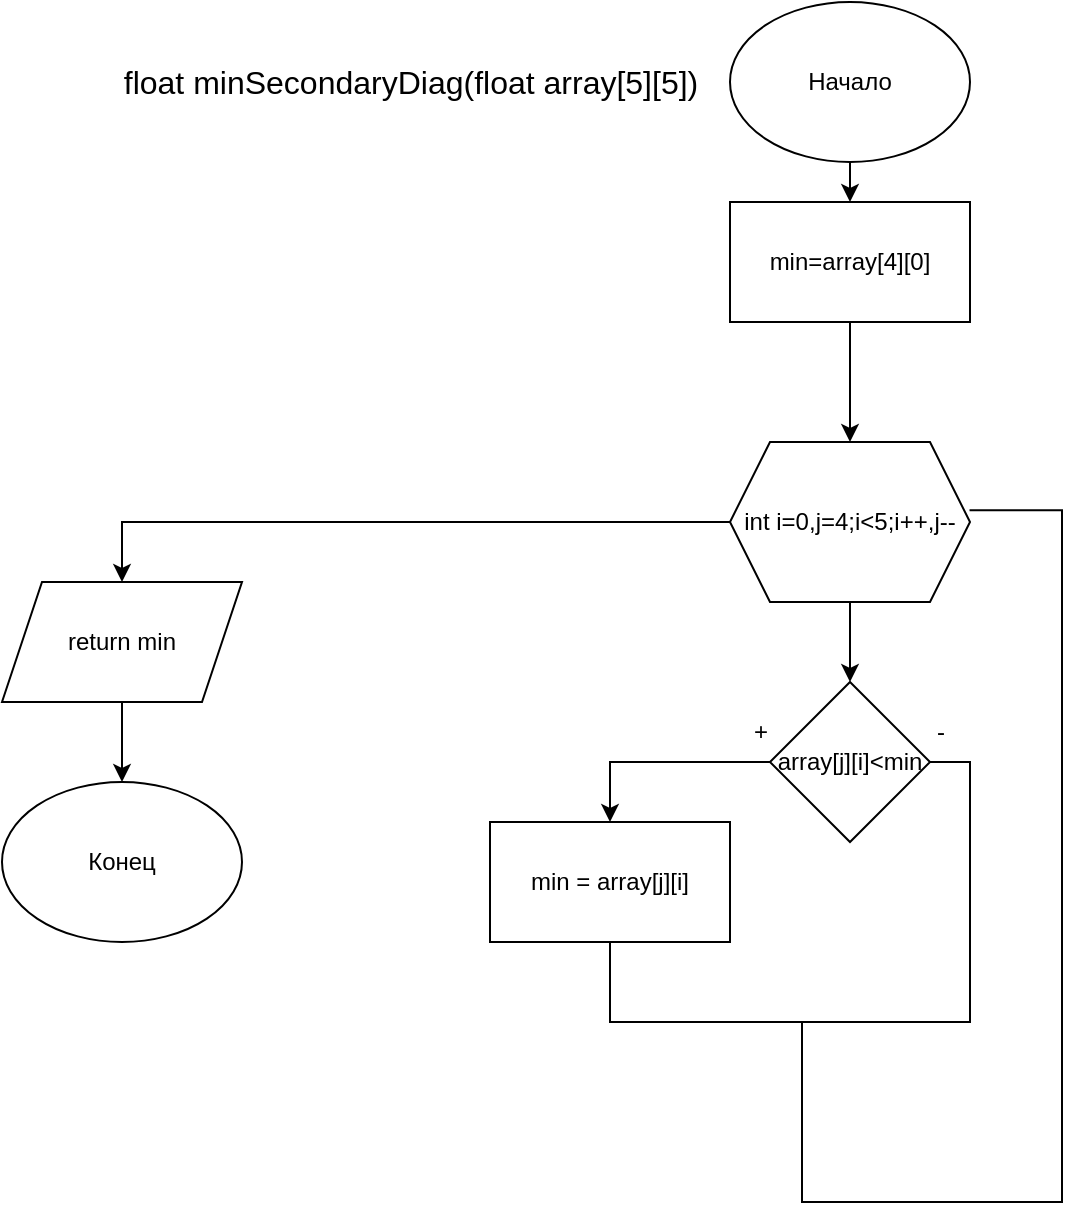 <mxfile version="20.8.20" type="device"><diagram name="Страница 1" id="4-SUHKtgI3fiL11Xwihq"><mxGraphModel dx="1195" dy="1821" grid="1" gridSize="10" guides="1" tooltips="1" connect="1" arrows="1" fold="1" page="1" pageScale="1" pageWidth="827" pageHeight="1169" math="0" shadow="0"><root><mxCell id="0"/><mxCell id="1" parent="0"/><mxCell id="ek4f7XwiKQwmnmZGUb0l-3" style="edgeStyle=orthogonalEdgeStyle;rounded=0;orthogonalLoop=1;jettySize=auto;html=1;exitX=0.5;exitY=1;exitDx=0;exitDy=0;entryX=0.5;entryY=0;entryDx=0;entryDy=0;" parent="1" source="ek4f7XwiKQwmnmZGUb0l-1" target="ek4f7XwiKQwmnmZGUb0l-2" edge="1"><mxGeometry relative="1" as="geometry"/></mxCell><mxCell id="ek4f7XwiKQwmnmZGUb0l-1" value="&lt;div&gt;Начало&lt;/div&gt;" style="ellipse;whiteSpace=wrap;html=1;" parent="1" vertex="1"><mxGeometry x="404" y="-910" width="120" height="80" as="geometry"/></mxCell><mxCell id="ek4f7XwiKQwmnmZGUb0l-5" style="edgeStyle=orthogonalEdgeStyle;rounded=0;orthogonalLoop=1;jettySize=auto;html=1;exitX=0.5;exitY=1;exitDx=0;exitDy=0;entryX=0.5;entryY=0;entryDx=0;entryDy=0;" parent="1" source="ek4f7XwiKQwmnmZGUb0l-2" target="ek4f7XwiKQwmnmZGUb0l-4" edge="1"><mxGeometry relative="1" as="geometry"/></mxCell><mxCell id="ek4f7XwiKQwmnmZGUb0l-2" value="min=array[4][0]" style="rounded=0;whiteSpace=wrap;html=1;" parent="1" vertex="1"><mxGeometry x="404" y="-810" width="120" height="60" as="geometry"/></mxCell><mxCell id="ek4f7XwiKQwmnmZGUb0l-10" style="edgeStyle=orthogonalEdgeStyle;rounded=0;orthogonalLoop=1;jettySize=auto;html=1;exitX=0.5;exitY=1;exitDx=0;exitDy=0;entryX=0.5;entryY=0;entryDx=0;entryDy=0;" parent="1" source="ek4f7XwiKQwmnmZGUb0l-4" target="ek4f7XwiKQwmnmZGUb0l-9" edge="1"><mxGeometry relative="1" as="geometry"/></mxCell><mxCell id="ek4f7XwiKQwmnmZGUb0l-22" style="edgeStyle=orthogonalEdgeStyle;rounded=0;orthogonalLoop=1;jettySize=auto;html=1;exitX=0;exitY=0.5;exitDx=0;exitDy=0;entryX=0.5;entryY=0;entryDx=0;entryDy=0;strokeColor=default;endArrow=classic;endFill=1;" parent="1" source="ek4f7XwiKQwmnmZGUb0l-4" target="ek4f7XwiKQwmnmZGUb0l-21" edge="1"><mxGeometry relative="1" as="geometry"/></mxCell><mxCell id="ek4f7XwiKQwmnmZGUb0l-4" value="int i=0,j=4;i&amp;lt;5;i++,j--" style="shape=hexagon;perimeter=hexagonPerimeter2;whiteSpace=wrap;html=1;fixedSize=1;" parent="1" vertex="1"><mxGeometry x="404" y="-690" width="120" height="80" as="geometry"/></mxCell><mxCell id="ek4f7XwiKQwmnmZGUb0l-13" style="edgeStyle=orthogonalEdgeStyle;rounded=0;orthogonalLoop=1;jettySize=auto;html=1;exitX=0;exitY=0.5;exitDx=0;exitDy=0;entryX=0.5;entryY=0;entryDx=0;entryDy=0;" parent="1" source="ek4f7XwiKQwmnmZGUb0l-9" target="ek4f7XwiKQwmnmZGUb0l-12" edge="1"><mxGeometry relative="1" as="geometry"/></mxCell><mxCell id="ek4f7XwiKQwmnmZGUb0l-15" style="edgeStyle=orthogonalEdgeStyle;rounded=0;orthogonalLoop=1;jettySize=auto;html=1;exitX=1;exitY=0.5;exitDx=0;exitDy=0;endArrow=none;endFill=0;" parent="1" source="ek4f7XwiKQwmnmZGUb0l-9" edge="1"><mxGeometry relative="1" as="geometry"><mxPoint x="460" y="-310" as="targetPoint"/><Array as="points"><mxPoint x="524" y="-530"/><mxPoint x="524" y="-400"/><mxPoint x="440" y="-400"/><mxPoint x="440" y="-310"/></Array></mxGeometry></mxCell><mxCell id="ek4f7XwiKQwmnmZGUb0l-9" value="array[j][i]&amp;lt;min" style="rhombus;whiteSpace=wrap;html=1;" parent="1" vertex="1"><mxGeometry x="424" y="-570" width="80" height="80" as="geometry"/></mxCell><mxCell id="ek4f7XwiKQwmnmZGUb0l-16" style="edgeStyle=orthogonalEdgeStyle;rounded=0;orthogonalLoop=1;jettySize=auto;html=1;exitX=0.5;exitY=1;exitDx=0;exitDy=0;endArrow=none;endFill=0;entryX=0.998;entryY=0.426;entryDx=0;entryDy=0;entryPerimeter=0;" parent="1" source="ek4f7XwiKQwmnmZGUb0l-12" target="ek4f7XwiKQwmnmZGUb0l-4" edge="1"><mxGeometry relative="1" as="geometry"><mxPoint x="460" y="-310" as="targetPoint"/><Array as="points"><mxPoint x="344" y="-400"/><mxPoint x="440" y="-400"/><mxPoint x="440" y="-310"/><mxPoint x="570" y="-310"/><mxPoint x="570" y="-656"/></Array></mxGeometry></mxCell><mxCell id="ek4f7XwiKQwmnmZGUb0l-12" value="min = array[j][i]" style="rounded=0;whiteSpace=wrap;html=1;" parent="1" vertex="1"><mxGeometry x="284" y="-500" width="120" height="60" as="geometry"/></mxCell><mxCell id="ek4f7XwiKQwmnmZGUb0l-18" value="+" style="text;html=1;align=center;verticalAlign=middle;resizable=0;points=[];autosize=1;strokeColor=none;fillColor=none;" parent="1" vertex="1"><mxGeometry x="404" y="-560" width="30" height="30" as="geometry"/></mxCell><mxCell id="ek4f7XwiKQwmnmZGUb0l-19" value="-" style="text;html=1;align=center;verticalAlign=middle;resizable=0;points=[];autosize=1;strokeColor=none;fillColor=none;" parent="1" vertex="1"><mxGeometry x="494" y="-560" width="30" height="30" as="geometry"/></mxCell><mxCell id="ek4f7XwiKQwmnmZGUb0l-24" style="edgeStyle=orthogonalEdgeStyle;rounded=0;orthogonalLoop=1;jettySize=auto;html=1;exitX=0.5;exitY=1;exitDx=0;exitDy=0;entryX=0.5;entryY=0;entryDx=0;entryDy=0;strokeColor=default;endArrow=classic;endFill=1;" parent="1" source="ek4f7XwiKQwmnmZGUb0l-21" target="ek4f7XwiKQwmnmZGUb0l-23" edge="1"><mxGeometry relative="1" as="geometry"/></mxCell><mxCell id="ek4f7XwiKQwmnmZGUb0l-21" value="return min" style="shape=parallelogram;perimeter=parallelogramPerimeter;whiteSpace=wrap;html=1;fixedSize=1;" parent="1" vertex="1"><mxGeometry x="40" y="-620" width="120" height="60" as="geometry"/></mxCell><mxCell id="ek4f7XwiKQwmnmZGUb0l-23" value="&lt;div&gt;Конец&lt;/div&gt;" style="ellipse;whiteSpace=wrap;html=1;" parent="1" vertex="1"><mxGeometry x="40" y="-520" width="120" height="80" as="geometry"/></mxCell><mxCell id="ek4f7XwiKQwmnmZGUb0l-25" value="float minSecondaryDiag(float array[5][5])" style="text;html=1;align=center;verticalAlign=middle;resizable=0;points=[];autosize=1;strokeColor=none;fillColor=none;fontSize=16;" parent="1" vertex="1"><mxGeometry x="89" y="-885" width="310" height="30" as="geometry"/></mxCell></root></mxGraphModel></diagram></mxfile>